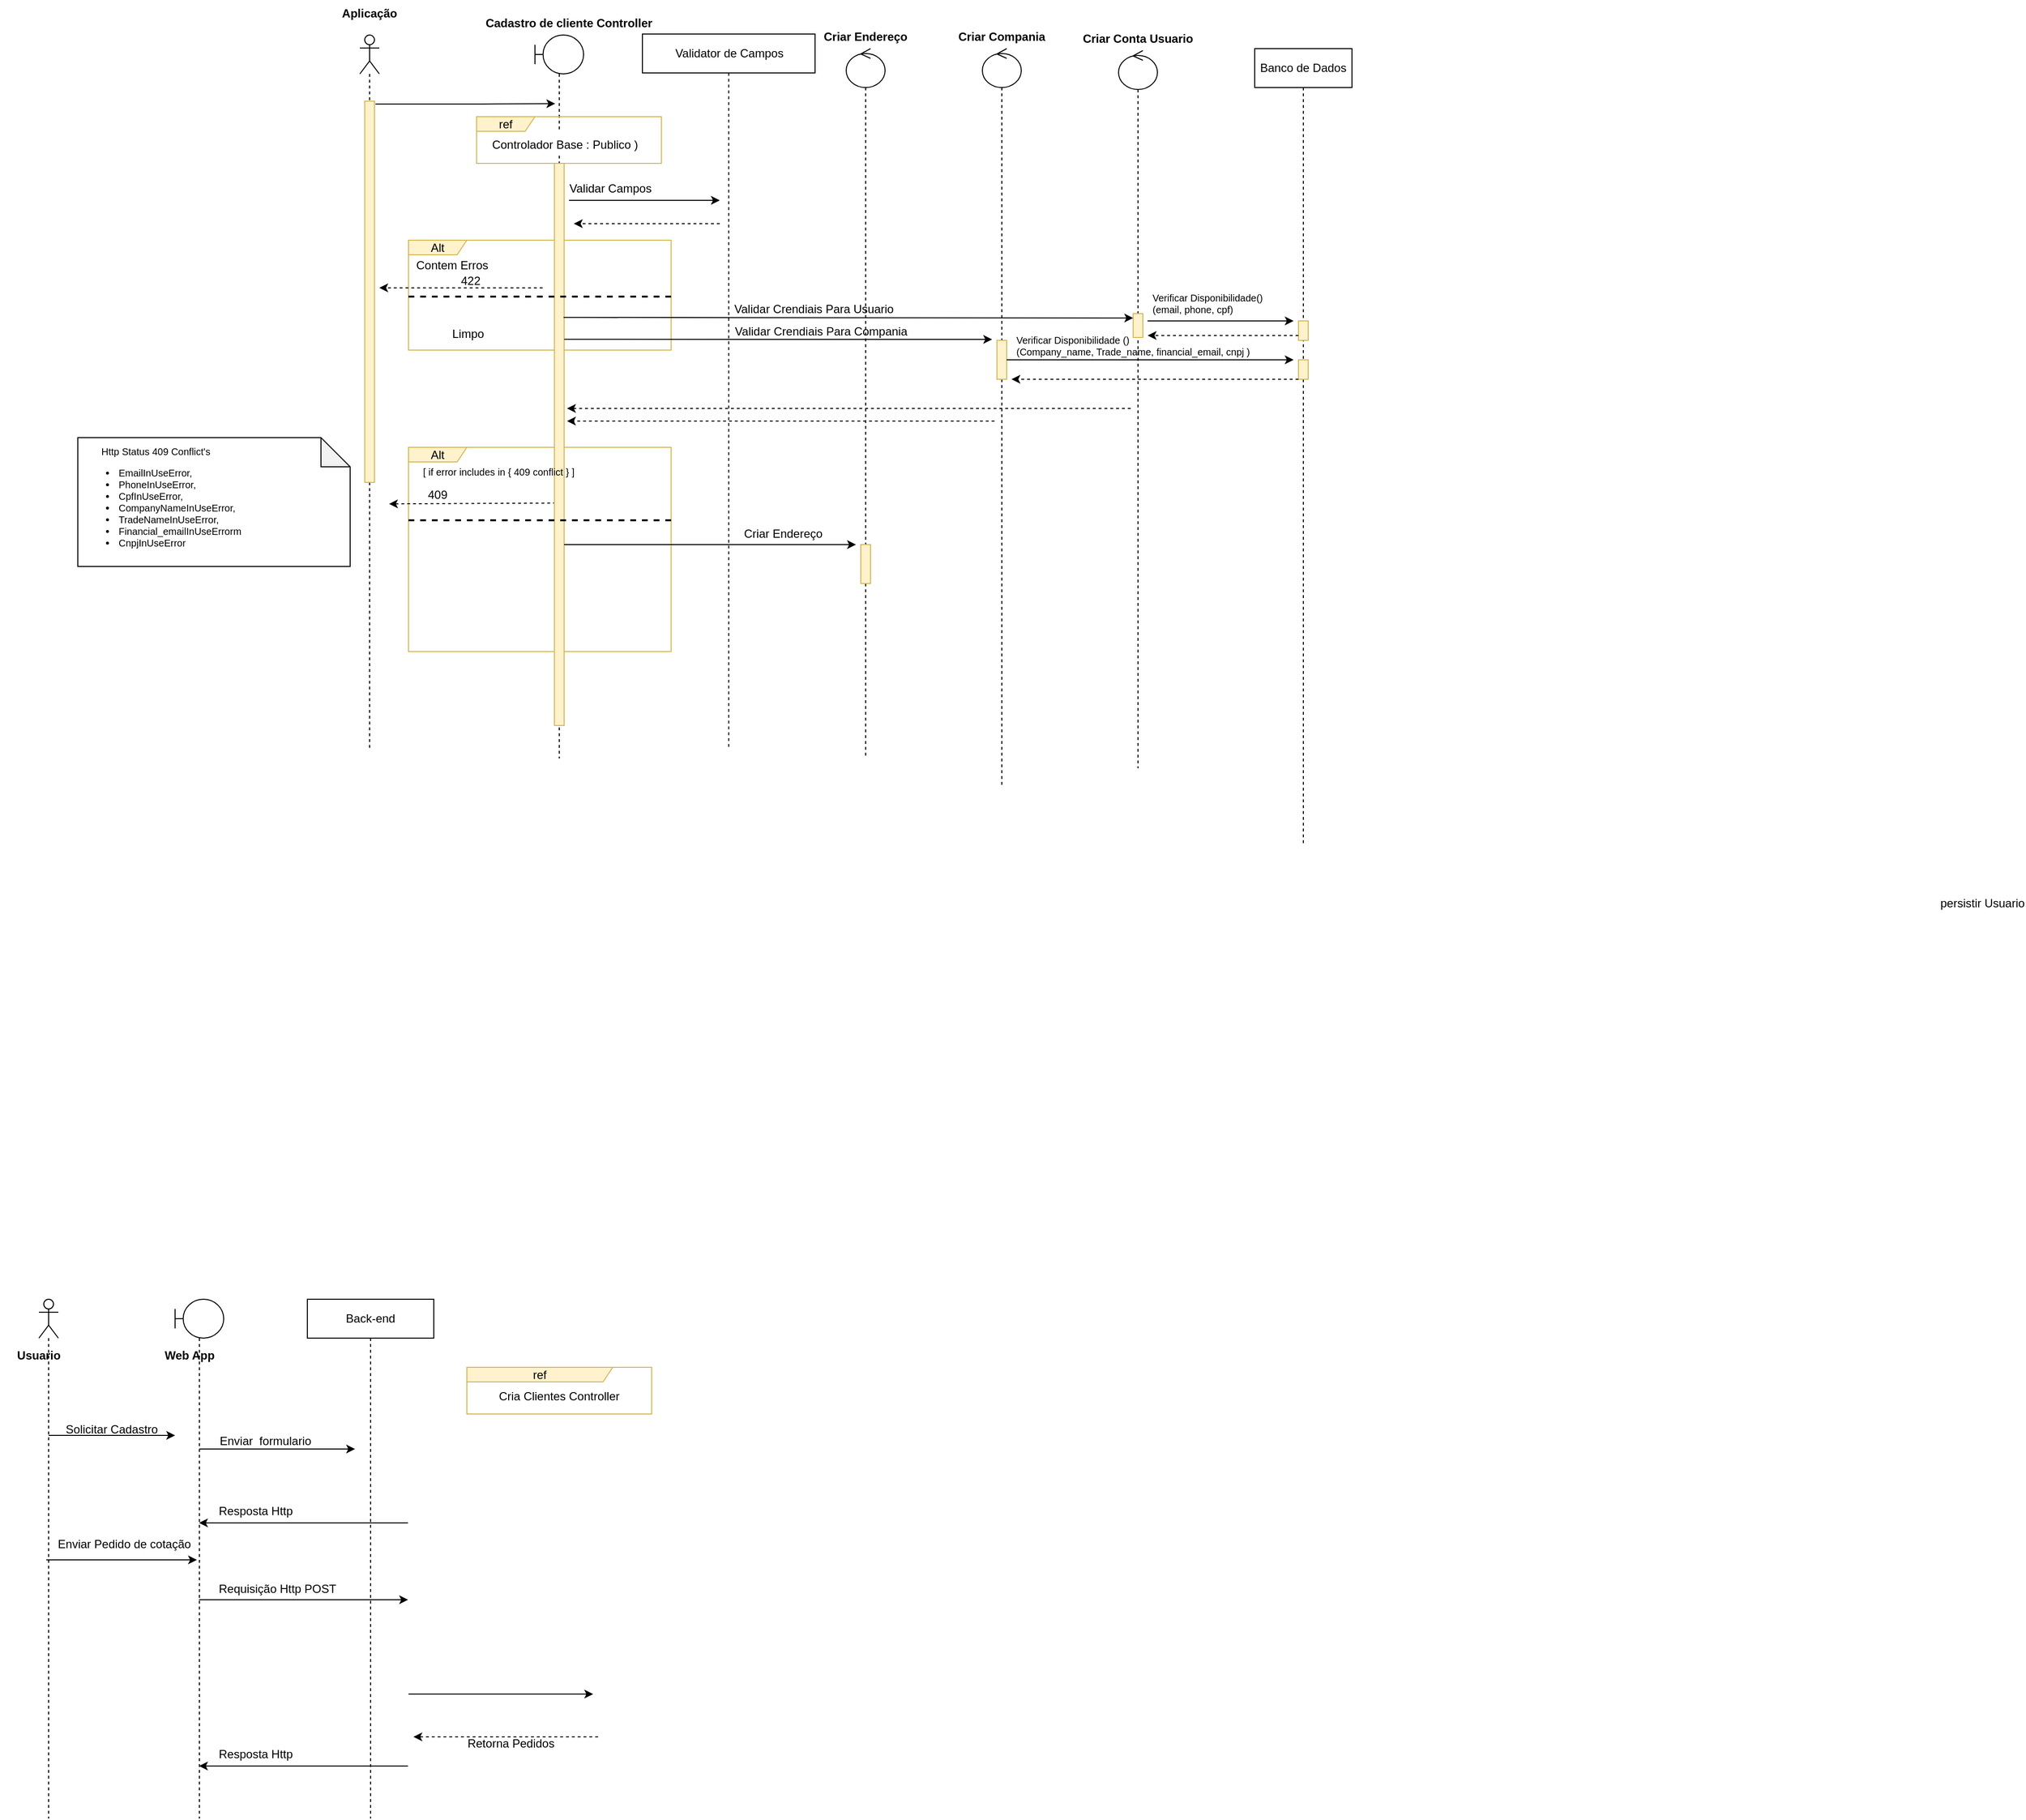 <mxfile version="15.8.4" type="device" pages="2"><diagram id="kgpKYQtTHZ0yAKxKKP6v" name="Page-1"><mxGraphModel dx="2031" dy="2889" grid="1" gridSize="10" guides="1" tooltips="1" connect="1" arrows="0" fold="1" page="1" pageScale="1" pageWidth="1100" pageHeight="850" math="0" shadow="0"><root><mxCell id="0"/><mxCell id="1" parent="0"/><mxCell id="GDAytfpY_plbaTPHYDz3-204" value="Alt" style="shape=umlFrame;whiteSpace=wrap;html=1;width=60;height=15;swimlaneFillColor=none;fillColor=#fff2cc;strokeColor=#d6b656;" parent="1" vertex="1"><mxGeometry x="450" y="-1180" width="270" height="210" as="geometry"/></mxCell><mxCell id="GDAytfpY_plbaTPHYDz3-174" value="Alt" style="shape=umlFrame;whiteSpace=wrap;html=1;width=60;height=15;swimlaneFillColor=none;fillColor=#fff2cc;strokeColor=#d6b656;" parent="1" vertex="1"><mxGeometry x="450" y="-1393" width="270" height="113" as="geometry"/></mxCell><mxCell id="J0T2AmXcezgByxfYievX-1" style="edgeStyle=orthogonalEdgeStyle;rounded=0;orthogonalLoop=1;jettySize=auto;html=1;dashed=1;" parent="1" edge="1"><mxGeometry relative="1" as="geometry"><mxPoint x="613" y="-1207" as="targetPoint"/><mxPoint x="1052.5" y="-1207" as="sourcePoint"/><Array as="points"><mxPoint x="933" y="-1207"/><mxPoint x="933" y="-1207"/></Array></mxGeometry></mxCell><mxCell id="GDAytfpY_plbaTPHYDz3-213" value="" style="shape=umlLifeline;participant=umlControl;perimeter=lifelinePerimeter;whiteSpace=wrap;html=1;container=1;collapsible=0;recursiveResize=0;verticalAlign=top;spacingTop=36;outlineConnect=0;fillColor=none;gradientColor=#ffffff;" parent="1" vertex="1"><mxGeometry x="1040" y="-1590" width="40" height="760" as="geometry"/></mxCell><mxCell id="J0T2AmXcezgByxfYievX-3" value="" style="verticalLabelPosition=bottom;verticalAlign=top;html=1;shape=mxgraph.basic.rect;fillColor2=none;strokeWidth=1;size=20;indent=5;fillColor=#fff2cc;strokeColor=#d6b656;" parent="GDAytfpY_plbaTPHYDz3-213" vertex="1"><mxGeometry x="15" y="300" width="10" height="40" as="geometry"/></mxCell><mxCell id="GDAytfpY_plbaTPHYDz3-23" style="edgeStyle=orthogonalEdgeStyle;rounded=0;orthogonalLoop=1;jettySize=auto;html=1;" parent="1" edge="1"><mxGeometry relative="1" as="geometry"><Array as="points"><mxPoint x="150" y="-164"/><mxPoint x="150" y="-164"/></Array><mxPoint x="80" y="-164" as="sourcePoint"/><mxPoint x="210" y="-164" as="targetPoint"/></mxGeometry></mxCell><mxCell id="GDAytfpY_plbaTPHYDz3-56" style="edgeStyle=orthogonalEdgeStyle;rounded=0;orthogonalLoop=1;jettySize=auto;html=1;" parent="1" edge="1"><mxGeometry relative="1" as="geometry"><mxPoint x="77.587" y="-36" as="sourcePoint"/><mxPoint x="232.42" y="-36" as="targetPoint"/><Array as="points"><mxPoint x="157.92" y="-36"/><mxPoint x="157.92" y="-36"/></Array></mxGeometry></mxCell><mxCell id="GDAytfpY_plbaTPHYDz3-24" value="" style="shape=umlLifeline;participant=umlActor;perimeter=lifelinePerimeter;whiteSpace=wrap;html=1;container=1;collapsible=0;recursiveResize=0;verticalAlign=top;spacingTop=36;outlineConnect=0;" parent="1" vertex="1"><mxGeometry x="70" y="-304" width="20" height="534" as="geometry"/></mxCell><mxCell id="GDAytfpY_plbaTPHYDz3-25" style="edgeStyle=orthogonalEdgeStyle;rounded=0;orthogonalLoop=1;jettySize=auto;html=1;" parent="1" edge="1"><mxGeometry relative="1" as="geometry"><Array as="points"><mxPoint x="235" y="-150"/></Array><mxPoint x="235" y="-150" as="sourcePoint"/><mxPoint x="395" y="-150" as="targetPoint"/></mxGeometry></mxCell><mxCell id="GDAytfpY_plbaTPHYDz3-65" style="edgeStyle=orthogonalEdgeStyle;rounded=0;jumpStyle=gap;jumpSize=25;orthogonalLoop=1;jettySize=auto;html=1;" parent="1" edge="1"><mxGeometry relative="1" as="geometry"><mxPoint x="234.667" y="5" as="sourcePoint"/><mxPoint x="449.5" y="5" as="targetPoint"/><Array as="points"/></mxGeometry></mxCell><mxCell id="GDAytfpY_plbaTPHYDz3-27" value="" style="shape=umlLifeline;participant=umlBoundary;perimeter=lifelinePerimeter;whiteSpace=wrap;html=1;container=1;collapsible=0;recursiveResize=0;verticalAlign=top;spacingTop=36;outlineConnect=0;" parent="1" vertex="1"><mxGeometry x="210" y="-304" width="50" height="534" as="geometry"/></mxCell><mxCell id="GDAytfpY_plbaTPHYDz3-28" value="Web App" style="text;align=center;fontStyle=1;verticalAlign=middle;spacingLeft=3;spacingRight=3;strokeColor=none;rotatable=0;points=[[0,0.5],[1,0.5]];portConstraint=eastwest;" parent="1" vertex="1"><mxGeometry x="185" y="-260" width="80" height="26" as="geometry"/></mxCell><mxCell id="GDAytfpY_plbaTPHYDz3-55" style="edgeStyle=orthogonalEdgeStyle;rounded=0;orthogonalLoop=1;jettySize=auto;html=1;" parent="1" edge="1"><mxGeometry relative="1" as="geometry"><mxPoint x="449.5" y="-74" as="sourcePoint"/><mxPoint x="234.667" y="-74" as="targetPoint"/><Array as="points"><mxPoint x="340" y="-74"/><mxPoint x="340" y="-74"/></Array></mxGeometry></mxCell><mxCell id="GDAytfpY_plbaTPHYDz3-73" style="edgeStyle=orthogonalEdgeStyle;rounded=0;jumpStyle=gap;jumpSize=25;orthogonalLoop=1;jettySize=auto;html=1;" parent="1" edge="1"><mxGeometry relative="1" as="geometry"><mxPoint x="449.5" y="176" as="sourcePoint"/><mxPoint x="234.667" y="176" as="targetPoint"/><Array as="points"><mxPoint x="320" y="176"/><mxPoint x="320" y="176"/></Array></mxGeometry></mxCell><mxCell id="GDAytfpY_plbaTPHYDz3-31" value="&amp;nbsp;Back-end&amp;nbsp;" style="shape=umlLifeline;perimeter=lifelinePerimeter;whiteSpace=wrap;html=1;container=1;collapsible=0;recursiveResize=0;outlineConnect=0;" parent="1" vertex="1"><mxGeometry x="346" y="-304" width="130" height="534" as="geometry"/></mxCell><mxCell id="GDAytfpY_plbaTPHYDz3-32" value="Usuario" style="text;align=center;fontStyle=1;verticalAlign=middle;spacingLeft=3;spacingRight=3;strokeColor=none;rotatable=0;points=[[0,0.5],[1,0.5]];portConstraint=eastwest;" parent="1" vertex="1"><mxGeometry x="30" y="-260" width="80" height="26" as="geometry"/></mxCell><mxCell id="GDAytfpY_plbaTPHYDz3-33" value="Solicitar Cadastro" style="text;align=center;fontStyle=0;verticalAlign=middle;spacingLeft=3;spacingRight=3;strokeColor=none;rotatable=0;points=[[0,0.5],[1,0.5]];portConstraint=eastwest;" parent="1" vertex="1"><mxGeometry x="105" y="-184" width="80" height="26" as="geometry"/></mxCell><mxCell id="GDAytfpY_plbaTPHYDz3-34" value="Enviar  formulario" style="text;align=left;fontStyle=0;verticalAlign=middle;spacingLeft=3;spacingRight=3;strokeColor=none;rotatable=0;points=[[0,0.5],[1,0.5]];portConstraint=eastwest;" parent="1" vertex="1"><mxGeometry x="251" y="-172" width="130" height="26" as="geometry"/></mxCell><mxCell id="GDAytfpY_plbaTPHYDz3-58" value="Enviar Pedido de cotação" style="text;align=center;fontStyle=0;verticalAlign=middle;spacingLeft=3;spacingRight=3;strokeColor=none;rotatable=0;points=[[0,0.5],[1,0.5]];portConstraint=eastwest;" parent="1" vertex="1"><mxGeometry x="117.92" y="-66" width="80" height="26" as="geometry"/></mxCell><mxCell id="GDAytfpY_plbaTPHYDz3-63" value="Resposta Http" style="text;align=left;fontStyle=0;verticalAlign=middle;spacingLeft=3;spacingRight=3;strokeColor=none;rotatable=0;points=[[0,0.5],[1,0.5]];portConstraint=eastwest;" parent="1" vertex="1"><mxGeometry x="250" y="-100" width="100" height="26" as="geometry"/></mxCell><mxCell id="GDAytfpY_plbaTPHYDz3-66" value="Requisição Http POST" style="text;align=left;fontStyle=0;verticalAlign=middle;spacingLeft=3;spacingRight=3;strokeColor=none;rotatable=0;points=[[0,0.5],[1,0.5]];portConstraint=eastwest;" parent="1" vertex="1"><mxGeometry x="250" y="-20" width="180" height="26" as="geometry"/></mxCell><mxCell id="GDAytfpY_plbaTPHYDz3-69" style="edgeStyle=orthogonalEdgeStyle;rounded=0;jumpStyle=gap;jumpSize=25;orthogonalLoop=1;jettySize=auto;html=1;" parent="1" edge="1"><mxGeometry relative="1" as="geometry"><mxPoint x="449.997" y="102" as="sourcePoint"/><mxPoint x="639.83" y="102" as="targetPoint"/></mxGeometry></mxCell><mxCell id="GDAytfpY_plbaTPHYDz3-71" style="edgeStyle=orthogonalEdgeStyle;rounded=0;orthogonalLoop=1;jettySize=auto;html=1;dashed=1;jumpSize=25;jumpStyle=gap;" parent="1" edge="1"><mxGeometry relative="1" as="geometry"><mxPoint x="644.92" y="146" as="sourcePoint"/><mxPoint x="455.087" y="146" as="targetPoint"/></mxGeometry></mxCell><mxCell id="GDAytfpY_plbaTPHYDz3-72" value="Retorna Pedidos" style="text;align=center;fontStyle=0;verticalAlign=middle;spacingLeft=3;spacingRight=3;strokeColor=none;rotatable=0;points=[[0,0.5],[1,0.5]];portConstraint=eastwest;" parent="1" vertex="1"><mxGeometry x="515.42" y="139" width="80" height="26" as="geometry"/></mxCell><mxCell id="GDAytfpY_plbaTPHYDz3-74" value="Resposta Http" style="text;align=left;fontStyle=0;verticalAlign=middle;spacingLeft=3;spacingRight=3;strokeColor=none;rotatable=0;points=[[0,0.5],[1,0.5]];portConstraint=eastwest;" parent="1" vertex="1"><mxGeometry x="250" y="150" width="100" height="26" as="geometry"/></mxCell><mxCell id="GDAytfpY_plbaTPHYDz3-132" style="edgeStyle=orthogonalEdgeStyle;rounded=0;orthogonalLoop=1;jettySize=auto;html=1;" parent="1" edge="1"><mxGeometry relative="1" as="geometry"><mxPoint x="416" y="-1533" as="sourcePoint"/><mxPoint x="600.83" y="-1533.42" as="targetPoint"/><Array as="points"><mxPoint x="526.33" y="-1533.42"/><mxPoint x="526.33" y="-1533.42"/></Array></mxGeometry></mxCell><mxCell id="GDAytfpY_plbaTPHYDz3-133" value="" style="shape=umlLifeline;participant=umlActor;perimeter=lifelinePerimeter;whiteSpace=wrap;html=1;container=1;collapsible=0;recursiveResize=0;verticalAlign=top;spacingTop=36;outlineConnect=0;" parent="1" vertex="1"><mxGeometry x="400" y="-1604" width="20" height="734" as="geometry"/></mxCell><mxCell id="GDAytfpY_plbaTPHYDz3-184" value="" style="verticalLabelPosition=bottom;verticalAlign=top;html=1;shape=mxgraph.basic.rect;fillColor2=none;strokeWidth=1;size=20;indent=5;fillColor=#fff2cc;strokeColor=#d6b656;" parent="GDAytfpY_plbaTPHYDz3-133" vertex="1"><mxGeometry x="5" y="68" width="10" height="392" as="geometry"/></mxCell><mxCell id="GDAytfpY_plbaTPHYDz3-134" style="edgeStyle=orthogonalEdgeStyle;rounded=0;orthogonalLoop=1;jettySize=auto;html=1;" parent="1" edge="1"><mxGeometry relative="1" as="geometry"><Array as="points"><mxPoint x="615" y="-1434"/></Array><mxPoint x="615" y="-1434" as="sourcePoint"/><mxPoint x="770" y="-1434" as="targetPoint"/></mxGeometry></mxCell><mxCell id="GDAytfpY_plbaTPHYDz3-211" style="edgeStyle=orthogonalEdgeStyle;rounded=0;jumpStyle=gap;jumpSize=25;orthogonalLoop=1;jettySize=auto;html=1;dashed=1;startArrow=none;exitX=0.167;exitY=0.651;exitDx=0;exitDy=0;exitPerimeter=0;" parent="1" edge="1"><mxGeometry relative="1" as="geometry"><mxPoint x="601.67" y="-1122.722" as="sourcePoint"/><mxPoint x="430" y="-1121.83" as="targetPoint"/><Array as="points"><mxPoint x="516" y="-1123"/></Array></mxGeometry></mxCell><mxCell id="GDAytfpY_plbaTPHYDz3-136" value="" style="shape=umlLifeline;participant=umlBoundary;perimeter=lifelinePerimeter;whiteSpace=wrap;html=1;container=1;collapsible=0;recursiveResize=0;verticalAlign=top;spacingTop=36;outlineConnect=0;" parent="1" vertex="1"><mxGeometry x="580" y="-1604" width="50" height="744" as="geometry"/></mxCell><mxCell id="GDAytfpY_plbaTPHYDz3-183" value="" style="verticalLabelPosition=bottom;verticalAlign=top;html=1;shape=mxgraph.basic.rect;fillColor2=none;strokeWidth=1;size=20;indent=5;fillColor=#fff2cc;strokeColor=#d6b656;" parent="GDAytfpY_plbaTPHYDz3-136" vertex="1"><mxGeometry x="20" y="132" width="10" height="578" as="geometry"/></mxCell><mxCell id="GDAytfpY_plbaTPHYDz3-137" value="Cadastro de cliente Controller" style="text;align=center;fontStyle=1;verticalAlign=middle;spacingLeft=3;spacingRight=3;strokeColor=none;rotatable=0;points=[[0,0.5],[1,0.5]];portConstraint=eastwest;" parent="1" vertex="1"><mxGeometry x="510" y="-1630" width="210" height="26" as="geometry"/></mxCell><mxCell id="GDAytfpY_plbaTPHYDz3-140" value="Validator de Campos" style="shape=umlLifeline;perimeter=lifelinePerimeter;whiteSpace=wrap;html=1;container=1;collapsible=0;recursiveResize=0;outlineConnect=0;" parent="1" vertex="1"><mxGeometry x="690.5" y="-1605" width="177.5" height="734" as="geometry"/></mxCell><mxCell id="GDAytfpY_plbaTPHYDz3-227" value="Validar Crendiais Para Compania" style="text;align=left;fontStyle=0;verticalAlign=middle;spacingLeft=3;spacingRight=3;strokeColor=none;rotatable=0;points=[[0,0.5],[1,0.5]];portConstraint=eastwest;" parent="GDAytfpY_plbaTPHYDz3-140" vertex="1"><mxGeometry x="90.18" y="297.17" width="90" height="16" as="geometry"/></mxCell><mxCell id="GDAytfpY_plbaTPHYDz3-195" value="Validar Crendiais Para Usuario" style="text;align=left;fontStyle=0;verticalAlign=middle;spacingLeft=3;spacingRight=3;strokeColor=none;rotatable=0;points=[[0,0.5],[1,0.5]];portConstraint=eastwest;" parent="GDAytfpY_plbaTPHYDz3-140" vertex="1"><mxGeometry x="89.5" y="274.17" width="90" height="16" as="geometry"/></mxCell><mxCell id="aN6QKpYr3o2MoUTeWyer-1" style="edgeStyle=orthogonalEdgeStyle;rounded=0;orthogonalLoop=1;jettySize=auto;html=1;" edge="1" parent="GDAytfpY_plbaTPHYDz3-140"><mxGeometry relative="1" as="geometry"><mxPoint x="219.5" y="525" as="targetPoint"/><mxPoint x="-80.5" y="525" as="sourcePoint"/><Array as="points"><mxPoint x="189.5" y="525"/></Array></mxGeometry></mxCell><mxCell id="aN6QKpYr3o2MoUTeWyer-2" value="Criar Endereço" style="text;align=left;fontStyle=0;verticalAlign=middle;spacingLeft=3;spacingRight=3;strokeColor=none;rotatable=0;points=[[0,0.5],[1,0.5]];portConstraint=eastwest;" vertex="1" parent="GDAytfpY_plbaTPHYDz3-140"><mxGeometry x="99.5" y="505" width="90" height="16" as="geometry"/></mxCell><mxCell id="GDAytfpY_plbaTPHYDz3-144" value="Validar Campos" style="text;align=left;fontStyle=0;verticalAlign=middle;spacingLeft=3;spacingRight=3;strokeColor=none;rotatable=0;points=[[0,0.5],[1,0.5]];portConstraint=eastwest;" parent="1" vertex="1"><mxGeometry x="610.5" y="-1460" width="141" height="26" as="geometry"/></mxCell><mxCell id="GDAytfpY_plbaTPHYDz3-145" value="Banco de Dados" style="shape=umlLifeline;perimeter=lifelinePerimeter;whiteSpace=wrap;html=1;container=1;collapsible=0;recursiveResize=0;outlineConnect=0;" parent="1" vertex="1"><mxGeometry x="1320" y="-1590" width="100" height="818" as="geometry"/></mxCell><mxCell id="J0T2AmXcezgByxfYievX-2" value="" style="verticalLabelPosition=bottom;verticalAlign=top;html=1;shape=mxgraph.basic.rect;fillColor2=none;strokeWidth=1;size=20;indent=5;fillColor=#fff2cc;strokeColor=#d6b656;" parent="GDAytfpY_plbaTPHYDz3-145" vertex="1"><mxGeometry x="45" y="280" width="10" height="20" as="geometry"/></mxCell><mxCell id="lYjPjYqFb7Khgs_ot0SQ-2" value="" style="verticalLabelPosition=bottom;verticalAlign=top;html=1;shape=mxgraph.basic.rect;fillColor2=none;strokeWidth=1;size=20;indent=5;fillColor=#fff2cc;strokeColor=#d6b656;" parent="GDAytfpY_plbaTPHYDz3-145" vertex="1"><mxGeometry x="45" y="320" width="10" height="20" as="geometry"/></mxCell><mxCell id="GDAytfpY_plbaTPHYDz3-157" value="" style="shape=umlLifeline;participant=umlControl;perimeter=lifelinePerimeter;whiteSpace=wrap;html=1;container=1;collapsible=0;recursiveResize=0;verticalAlign=top;spacingTop=36;outlineConnect=0;fillColor=none;gradientColor=#ffffff;" parent="1" vertex="1"><mxGeometry x="900" y="-1590" width="40" height="730" as="geometry"/></mxCell><mxCell id="aN6QKpYr3o2MoUTeWyer-9" value="" style="verticalLabelPosition=bottom;verticalAlign=top;html=1;shape=mxgraph.basic.rect;fillColor2=none;strokeWidth=1;size=20;indent=5;fillColor=#fff2cc;strokeColor=#d6b656;" vertex="1" parent="GDAytfpY_plbaTPHYDz3-157"><mxGeometry x="15" y="510" width="10" height="40" as="geometry"/></mxCell><mxCell id="GDAytfpY_plbaTPHYDz3-158" value="Criar Endereço" style="text;align=center;fontStyle=1;verticalAlign=middle;spacingLeft=3;spacingRight=3;strokeColor=none;rotatable=0;points=[[0,0.5],[1,0.5]];portConstraint=eastwest;" parent="1" vertex="1"><mxGeometry x="880" y="-1616" width="80" height="26" as="geometry"/></mxCell><mxCell id="GDAytfpY_plbaTPHYDz3-141" value="ref" style="shape=umlFrame;whiteSpace=wrap;html=1;width=60;height=15;swimlaneFillColor=none;fillColor=#fff2cc;strokeColor=#d6b656;" parent="1" vertex="1"><mxGeometry x="520" y="-1520" width="190" height="48" as="geometry"/></mxCell><mxCell id="GDAytfpY_plbaTPHYDz3-142" value="Controlador Base : Publico )" style="text;align=center;fontStyle=0;verticalAlign=middle;spacingLeft=3;spacingRight=3;rotatable=0;points=[[0,0.5],[1,0.5]];portConstraint=eastwest;fillColor=default;" parent="1" vertex="1"><mxGeometry x="526" y="-1504" width="170" height="24" as="geometry"/></mxCell><mxCell id="GDAytfpY_plbaTPHYDz3-170" style="edgeStyle=orthogonalEdgeStyle;rounded=0;jumpStyle=gap;jumpSize=25;orthogonalLoop=1;jettySize=auto;html=1;dashed=1;" parent="1" edge="1"><mxGeometry relative="1" as="geometry"><mxPoint x="770" y="-1410" as="sourcePoint"/><mxPoint x="620" y="-1410" as="targetPoint"/></mxGeometry></mxCell><mxCell id="GDAytfpY_plbaTPHYDz3-176" value="" style="line;strokeWidth=2;html=1;dashed=1;fontSize=13;fillColor=none;" parent="1" vertex="1"><mxGeometry x="450" y="-1340" width="270" height="10" as="geometry"/></mxCell><mxCell id="GDAytfpY_plbaTPHYDz3-178" value="Contem Erros" style="text;align=center;fontStyle=0;verticalAlign=middle;spacingLeft=3;spacingRight=3;strokeColor=none;rotatable=0;points=[[0,0.5],[1,0.5]];portConstraint=eastwest;fillColor=none;gradientColor=#ffffff;" parent="1" vertex="1"><mxGeometry x="455" y="-1376" width="80" height="16" as="geometry"/></mxCell><mxCell id="GDAytfpY_plbaTPHYDz3-179" value="Limpo" style="text;align=left;fontStyle=0;verticalAlign=middle;spacingLeft=3;spacingRight=3;strokeColor=none;rotatable=0;points=[[0,0.5],[1,0.5]];portConstraint=eastwest;fillColor=none;gradientColor=#ffffff;" parent="1" vertex="1"><mxGeometry x="490" y="-1302.5" width="80" height="10" as="geometry"/></mxCell><mxCell id="GDAytfpY_plbaTPHYDz3-181" style="edgeStyle=orthogonalEdgeStyle;rounded=0;jumpStyle=gap;jumpSize=25;orthogonalLoop=1;jettySize=auto;html=1;dashed=1;" parent="1" edge="1"><mxGeometry relative="1" as="geometry"><mxPoint x="587.88" y="-1344" as="sourcePoint"/><mxPoint x="420" y="-1344" as="targetPoint"/></mxGeometry></mxCell><mxCell id="GDAytfpY_plbaTPHYDz3-182" value="422" style="text;align=left;fontStyle=0;verticalAlign=middle;spacingLeft=3;spacingRight=3;strokeColor=none;rotatable=0;points=[[0,0.5],[1,0.5]];portConstraint=eastwest;" parent="1" vertex="1"><mxGeometry x="499" y="-1360" width="101" height="16" as="geometry"/></mxCell><mxCell id="GDAytfpY_plbaTPHYDz3-57" value="ref" style="shape=umlFrame;whiteSpace=wrap;html=1;width=150;height=15;swimlaneFillColor=none;fillColor=#fff2cc;strokeColor=#d6b656;" parent="1" vertex="1"><mxGeometry x="510" y="-234" width="190" height="48" as="geometry"/></mxCell><mxCell id="GDAytfpY_plbaTPHYDz3-67" value="Cria Clientes Controller" style="text;align=center;fontStyle=0;verticalAlign=middle;spacingLeft=3;spacingRight=3;rotatable=0;points=[[0,0.5],[1,0.5]];portConstraint=eastwest;fillColor=default;" parent="1" vertex="1"><mxGeometry x="520" y="-218" width="170" height="26" as="geometry"/></mxCell><mxCell id="GDAytfpY_plbaTPHYDz3-192" value="Aplicação" style="text;align=center;fontStyle=1;verticalAlign=middle;spacingLeft=3;spacingRight=3;strokeColor=none;rotatable=0;points=[[0,0.5],[1,0.5]];portConstraint=eastwest;" parent="1" vertex="1"><mxGeometry x="370" y="-1640" width="80" height="26" as="geometry"/></mxCell><mxCell id="GDAytfpY_plbaTPHYDz3-201" value="Verificar Disponibilidade()&#10;(email, phone, cpf)" style="text;align=left;fontStyle=0;verticalAlign=middle;spacingLeft=3;spacingRight=3;strokeColor=none;rotatable=0;points=[[0,0.5],[1,0.5]];portConstraint=eastwest;fontSize=10;" parent="1" vertex="1"><mxGeometry x="1210" y="-1353.5" width="200" height="51" as="geometry"/></mxCell><mxCell id="GDAytfpY_plbaTPHYDz3-206" value="" style="line;strokeWidth=2;html=1;dashed=1;fontSize=13;fillColor=none;" parent="1" vertex="1"><mxGeometry x="450" y="-1110" width="270" height="10" as="geometry"/></mxCell><mxCell id="GDAytfpY_plbaTPHYDz3-207" value="persistir Usuario" style="text;align=left;fontStyle=0;verticalAlign=middle;spacingLeft=3;spacingRight=3;strokeColor=none;rotatable=0;points=[[0,0.5],[1,0.5]];portConstraint=eastwest;" parent="1" vertex="1"><mxGeometry x="2020" y="-720" width="90" height="16" as="geometry"/></mxCell><mxCell id="GDAytfpY_plbaTPHYDz3-214" value="Criar Compania" style="text;align=center;fontStyle=1;verticalAlign=middle;spacingLeft=3;spacingRight=3;strokeColor=none;rotatable=0;points=[[0,0.5],[1,0.5]];portConstraint=eastwest;" parent="1" vertex="1"><mxGeometry x="1020" y="-1616" width="80" height="26" as="geometry"/></mxCell><mxCell id="GDAytfpY_plbaTPHYDz3-218" style="edgeStyle=orthogonalEdgeStyle;rounded=0;jumpStyle=gap;jumpSize=25;orthogonalLoop=1;jettySize=auto;html=1;" parent="1" edge="1"><mxGeometry relative="1" as="geometry"><mxPoint x="1209.81" y="-1310" as="sourcePoint"/><mxPoint x="1360" y="-1310" as="targetPoint"/><Array as="points"><mxPoint x="1310" y="-1310"/><mxPoint x="1310" y="-1310"/></Array></mxGeometry></mxCell><mxCell id="GDAytfpY_plbaTPHYDz3-236" style="edgeStyle=orthogonalEdgeStyle;rounded=0;jumpStyle=gap;jumpSize=25;orthogonalLoop=1;jettySize=auto;html=1;dashed=1;" parent="1" edge="1"><mxGeometry relative="1" as="geometry"><mxPoint x="613" y="-1220" as="targetPoint"/><mxPoint x="1192.5" y="-1219.971" as="sourcePoint"/><Array as="points"><mxPoint x="753" y="-1220"/><mxPoint x="753" y="-1220"/></Array></mxGeometry></mxCell><mxCell id="GDAytfpY_plbaTPHYDz3-215" value="" style="shape=umlLifeline;participant=umlControl;perimeter=lifelinePerimeter;whiteSpace=wrap;html=1;container=1;collapsible=0;recursiveResize=0;verticalAlign=top;spacingTop=36;outlineConnect=0;fillColor=none;gradientColor=#ffffff;" parent="1" vertex="1"><mxGeometry x="1180" y="-1588" width="40" height="738" as="geometry"/></mxCell><mxCell id="J0T2AmXcezgByxfYievX-6" value="" style="verticalLabelPosition=bottom;verticalAlign=top;html=1;shape=mxgraph.basic.rect;fillColor2=none;strokeWidth=1;size=20;indent=5;fillColor=#fff2cc;strokeColor=#d6b656;" parent="GDAytfpY_plbaTPHYDz3-215" vertex="1"><mxGeometry x="15" y="270.5" width="10" height="24.5" as="geometry"/></mxCell><mxCell id="GDAytfpY_plbaTPHYDz3-216" value="Criar Conta Usuario" style="text;align=center;fontStyle=1;verticalAlign=middle;spacingLeft=3;spacingRight=3;strokeColor=none;rotatable=0;points=[[0,0.5],[1,0.5]];portConstraint=eastwest;" parent="1" vertex="1"><mxGeometry x="1160" y="-1614" width="80" height="26" as="geometry"/></mxCell><mxCell id="GDAytfpY_plbaTPHYDz3-219" value="Verificar Disponibilidade ()&#10;(Company_name, Trade_name, financial_email, cnpj )" style="text;align=left;fontStyle=0;verticalAlign=middle;spacingLeft=3;spacingRight=3;strokeColor=none;rotatable=0;points=[[0,0.5],[1,0.5]];portConstraint=eastwest;fontSize=10;" parent="1" vertex="1"><mxGeometry x="1070" y="-1310" width="290" height="51" as="geometry"/></mxCell><mxCell id="GDAytfpY_plbaTPHYDz3-228" value="[ if error includes in { 409 conflict } ]" style="text;align=left;fontStyle=0;verticalAlign=middle;spacingLeft=3;spacingRight=3;strokeColor=none;rotatable=0;points=[[0,0.5],[1,0.5]];portConstraint=eastwest;fillColor=none;gradientColor=#ffffff;fontSize=10;" parent="1" vertex="1"><mxGeometry x="460" y="-1170" width="250" height="30" as="geometry"/></mxCell><mxCell id="GDAytfpY_plbaTPHYDz3-224" style="edgeStyle=orthogonalEdgeStyle;rounded=0;jumpStyle=gap;jumpSize=25;orthogonalLoop=1;jettySize=auto;html=1;exitX=1.013;exitY=0.313;exitDx=0;exitDy=0;exitPerimeter=0;" parent="1" source="GDAytfpY_plbaTPHYDz3-183" edge="1"><mxGeometry relative="1" as="geometry"><mxPoint x="611" y="-1291" as="sourcePoint"/><mxPoint x="1050" y="-1291" as="targetPoint"/><Array as="points"/></mxGeometry></mxCell><mxCell id="GDAytfpY_plbaTPHYDz3-197" style="edgeStyle=orthogonalEdgeStyle;rounded=0;jumpStyle=none;jumpSize=16;orthogonalLoop=1;jettySize=auto;html=1;exitX=0.94;exitY=0.274;exitDx=0;exitDy=0;exitPerimeter=0;" parent="1" source="GDAytfpY_plbaTPHYDz3-183" edge="1"><mxGeometry relative="1" as="geometry"><mxPoint x="620" y="-1313" as="sourcePoint"/><mxPoint x="1195" y="-1313" as="targetPoint"/><Array as="points"><mxPoint x="630.5" y="-1314"/><mxPoint x="884.5" y="-1313"/></Array></mxGeometry></mxCell><mxCell id="J0T2AmXcezgByxfYievX-7" style="edgeStyle=orthogonalEdgeStyle;rounded=0;jumpStyle=none;jumpSize=16;orthogonalLoop=1;jettySize=auto;html=1;dashed=1;" parent="1" source="J0T2AmXcezgByxfYievX-2" edge="1"><mxGeometry relative="1" as="geometry"><mxPoint x="1210" y="-1295" as="targetPoint"/><Array as="points"><mxPoint x="1330" y="-1295"/><mxPoint x="1330" y="-1295"/></Array></mxGeometry></mxCell><mxCell id="lYjPjYqFb7Khgs_ot0SQ-1" style="edgeStyle=orthogonalEdgeStyle;rounded=0;orthogonalLoop=1;jettySize=auto;html=1;" parent="1" edge="1"><mxGeometry relative="1" as="geometry"><mxPoint x="1360" y="-1270" as="targetPoint"/><mxPoint x="1065" y="-1270" as="sourcePoint"/></mxGeometry></mxCell><mxCell id="lYjPjYqFb7Khgs_ot0SQ-3" style="edgeStyle=orthogonalEdgeStyle;rounded=0;jumpStyle=none;jumpSize=16;orthogonalLoop=1;jettySize=auto;html=1;dashed=1;" parent="1" edge="1"><mxGeometry relative="1" as="geometry"><mxPoint x="1070" y="-1250" as="targetPoint"/><Array as="points"><mxPoint x="1330" y="-1250"/><mxPoint x="1330" y="-1250"/></Array><mxPoint x="1365" y="-1250" as="sourcePoint"/></mxGeometry></mxCell><mxCell id="GDAytfpY_plbaTPHYDz3-212" value="409" style="text;align=left;fontStyle=0;verticalAlign=middle;spacingLeft=3;spacingRight=3;strokeColor=none;rotatable=0;points=[[0,0.5],[1,0.5]];portConstraint=eastwest;" parent="1" vertex="1"><mxGeometry x="465" y="-1140" width="90" height="16" as="geometry"/></mxCell><mxCell id="lYjPjYqFb7Khgs_ot0SQ-8" value="&lt;span style=&quot;white-space: pre&quot;&gt;&#9;&lt;/span&gt;Http Status 409 Conflict's&lt;br&gt;&lt;ul&gt;&lt;li&gt;EmailInUseError,&lt;/li&gt;&lt;li&gt;PhoneInUseError,&lt;/li&gt;&lt;li&gt;CpfInUseError,&lt;/li&gt;&lt;li&gt;CompanyNameInUseError,&lt;/li&gt;&lt;li&gt;TradeNameInUseError,&lt;/li&gt;&lt;li&gt;Financial_emailInUseErrorm&lt;/li&gt;&lt;li&gt;CnpjInUseError&lt;/li&gt;&lt;/ul&gt;" style="shape=note;whiteSpace=wrap;html=1;backgroundOutline=1;darkOpacity=0.05;fontSize=10;align=left;" parent="1" vertex="1"><mxGeometry x="110" y="-1190" width="280" height="132.5" as="geometry"/></mxCell></root></mxGraphModel></diagram><diagram id="FU3VrRmnUIvjrOw0aug0" name="Page-2"><mxGraphModel dx="1422" dy="832" grid="1" gridSize="10" guides="1" tooltips="1" connect="1" arrows="1" fold="1" page="1" pageScale="1" pageWidth="827" pageHeight="1169" math="0" shadow="0"><root><mxCell id="2_NZEyfqGk7MhvJQMeY8-0"/><mxCell id="2_NZEyfqGk7MhvJQMeY8-1" parent="2_NZEyfqGk7MhvJQMeY8-0"/></root></mxGraphModel></diagram></mxfile>
